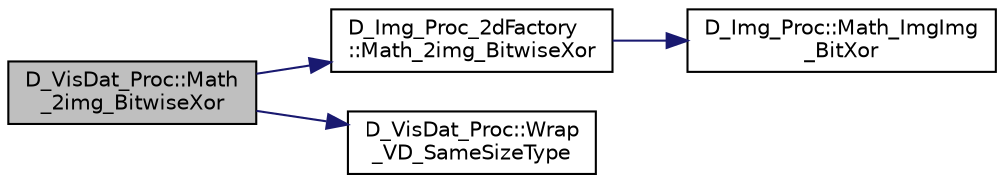 digraph "D_VisDat_Proc::Math_2img_BitwiseXor"
{
 // LATEX_PDF_SIZE
  edge [fontname="Helvetica",fontsize="10",labelfontname="Helvetica",labelfontsize="10"];
  node [fontname="Helvetica",fontsize="10",shape=record];
  rankdir="LR";
  Node1 [label="D_VisDat_Proc::Math\l_2img_BitwiseXor",height=0.2,width=0.4,color="black", fillcolor="grey75", style="filled", fontcolor="black",tooltip=" "];
  Node1 -> Node2 [color="midnightblue",fontsize="10",style="solid",fontname="Helvetica"];
  Node2 [label="D_Img_Proc_2dFactory\l::Math_2img_BitwiseXor",height=0.2,width=0.4,color="black", fillcolor="white", style="filled",URL="$class_d___img___proc__2d_factory.html#aff262520fd67ddfd7a991b0e601d9c4e",tooltip=" "];
  Node2 -> Node3 [color="midnightblue",fontsize="10",style="solid",fontname="Helvetica"];
  Node3 [label="D_Img_Proc::Math_ImgImg\l_BitXor",height=0.2,width=0.4,color="black", fillcolor="white", style="filled",URL="$class_d___img___proc.html#a20f86f3f9719ee748c61416d9a0d7131",tooltip=" "];
  Node1 -> Node4 [color="midnightblue",fontsize="10",style="solid",fontname="Helvetica"];
  Node4 [label="D_VisDat_Proc::Wrap\l_VD_SameSizeType",height=0.2,width=0.4,color="black", fillcolor="white", style="filled",URL="$class_d___vis_dat___proc.html#a25807fb990dbe9c2a20fd1ce4ab6bf69",tooltip=" "];
}
